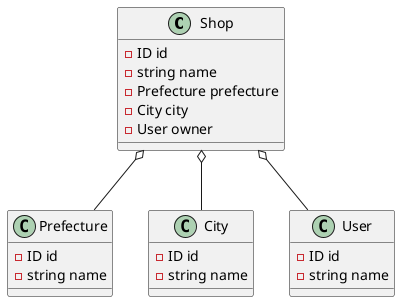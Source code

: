 @startuml
class Shop {
  - ID id
  - string name
  - Prefecture prefecture
  - City city
  - User owner
}
class Prefecture {
  - ID id
  - string name
}
class City {
  - ID id
  - string name
}
class User {
  - ID id
  - string name
}

Shop o-- Prefecture
Shop o-- City
Shop o-- User
@enduml